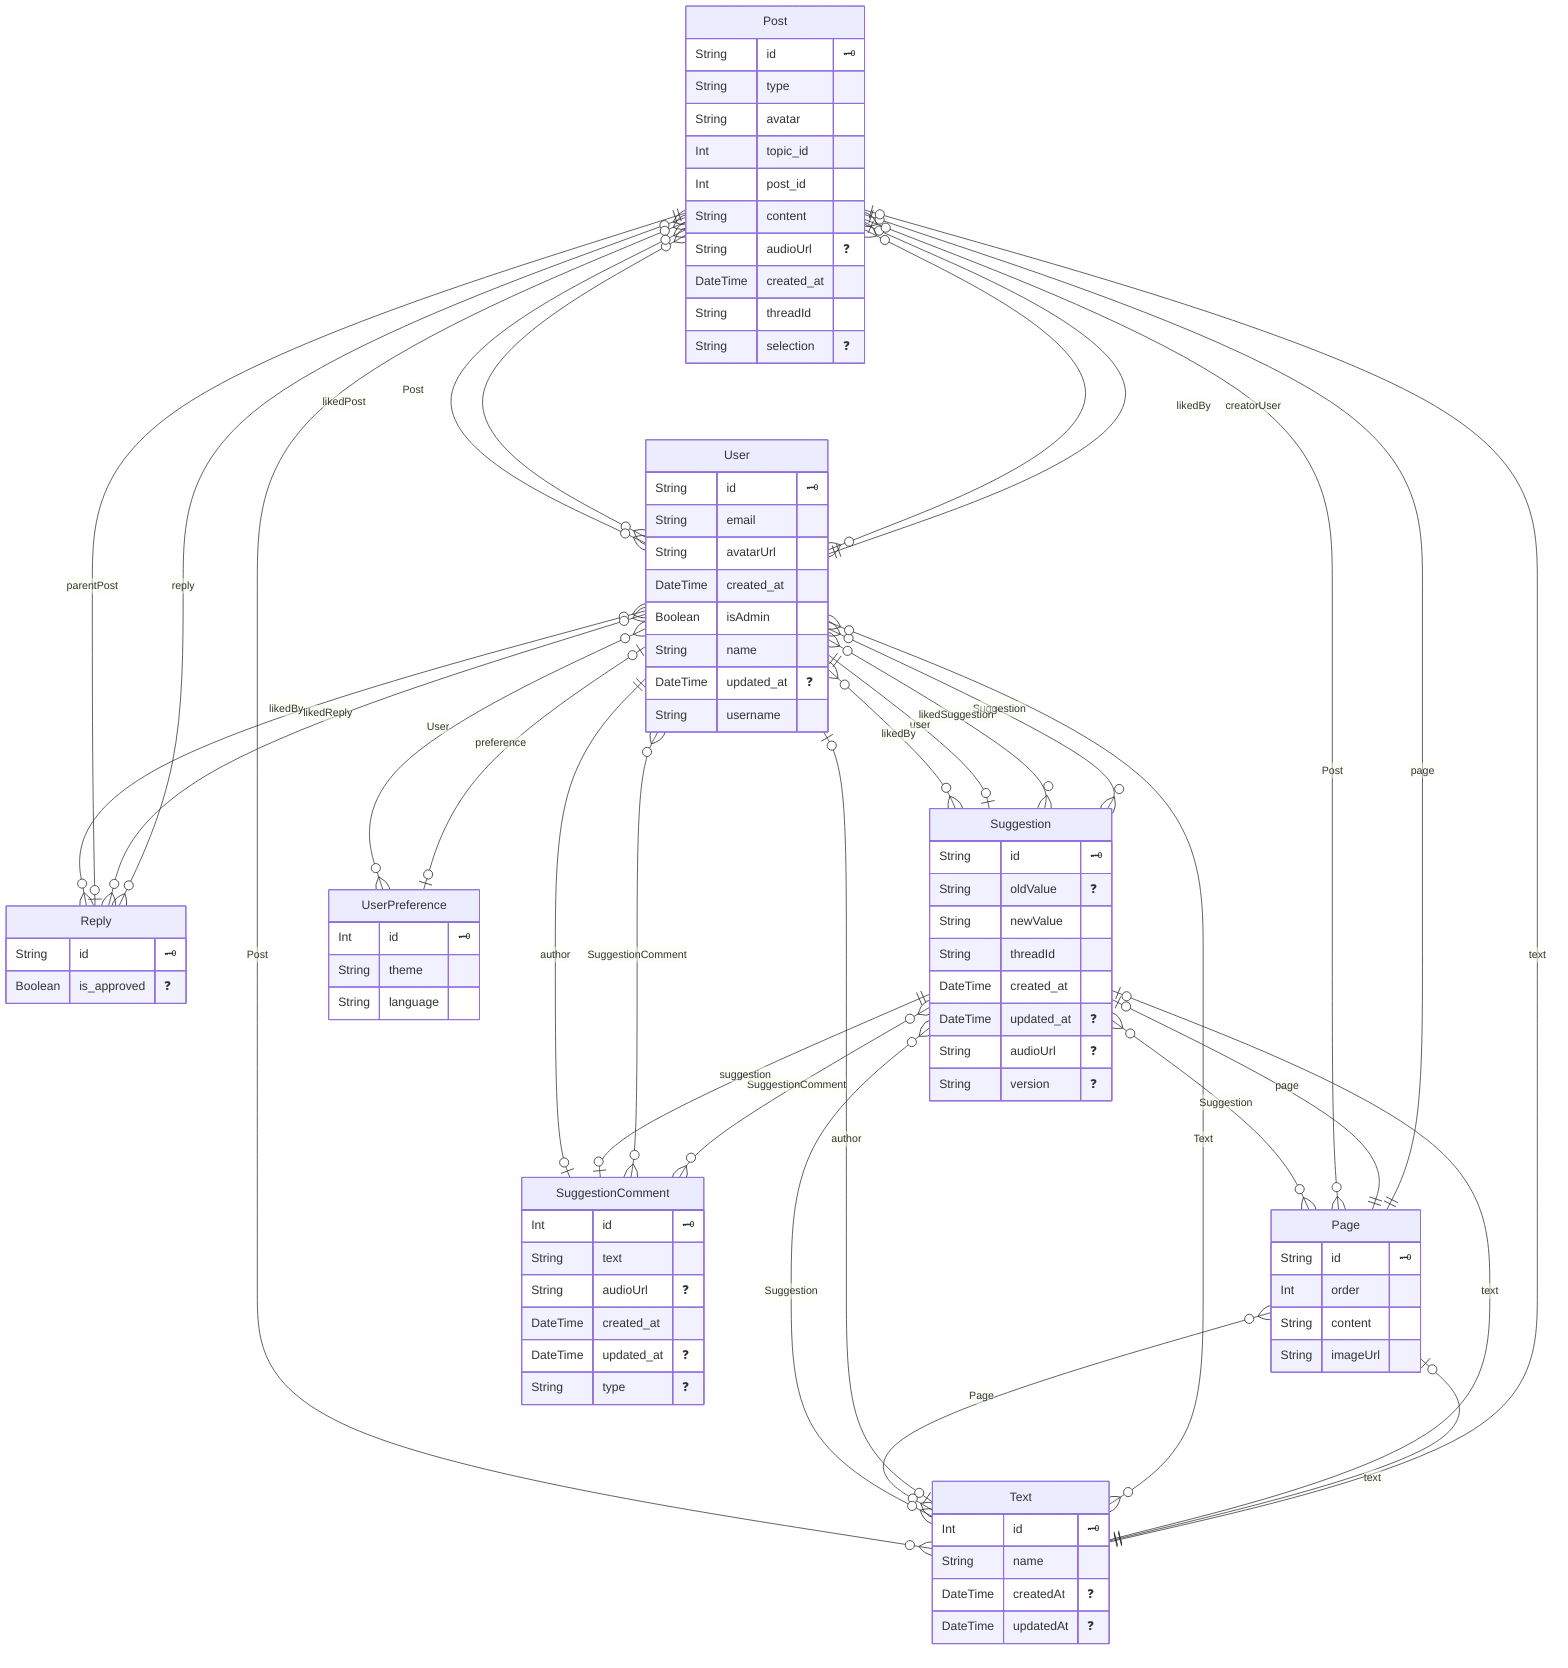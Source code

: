 erDiagram

  "Post" {
    String id "🗝️"
    String type 
    String avatar 
    Int topic_id 
    Int post_id 
    String content 
    String audioUrl "❓"
    DateTime created_at 
    String threadId 
    String selection "❓"
    }
  

  "Reply" {
    String id "🗝️"
    Boolean is_approved "❓"
    }
  

  "Text" {
    Int id "🗝️"
    String name 
    DateTime createdAt "❓"
    DateTime updatedAt "❓"
    }
  

  "Page" {
    String id "🗝️"
    Int order 
    String content 
    String imageUrl 
    }
  

  "Suggestion" {
    String id "🗝️"
    String oldValue "❓"
    String newValue 
    String threadId 
    DateTime created_at 
    DateTime updated_at "❓"
    String audioUrl "❓"
    String version "❓"
    }
  

  "SuggestionComment" {
    Int id "🗝️"
    String text 
    String audioUrl "❓"
    DateTime created_at 
    DateTime updated_at "❓"
    String type "❓"
    }
  

  "User" {
    String id "🗝️"
    String email 
    String avatarUrl 
    DateTime created_at 
    Boolean isAdmin 
    String name 
    DateTime updated_at "❓"
    String username 
    }
  

  "UserPreference" {
    Int id "🗝️"
    String theme 
    String language 
    }
  
    "Post" o|--|| "User" : "creatorUser"
    "Post" o|--|| "Page" : "page"
    "Post" o|--|| "Text" : "text"
    "Post" o{--}o "Reply" : "reply"
    "Post" o{--}o "User" : "likedBy"
    "Reply" o|--|| "Post" : "parentPost"
    "Reply" o{--}o "User" : "likedBy"
    "Text" o|--|o "User" : "author"
    "Text" o{--}o "Page" : "Page"
    "Text" o{--}o "Suggestion" : "Suggestion"
    "Text" o{--}o "Post" : "Post"
    "Page" o|--|| "Text" : "text"
    "Page" o{--}o "Post" : "Post"
    "Page" o{--}o "Suggestion" : "Suggestion"
    "Suggestion" o|--|| "Page" : "page"
    "Suggestion" o|--|| "Text" : "text"
    "Suggestion" o|--|| "User" : "user"
    "Suggestion" o{--}o "SuggestionComment" : "SuggestionComment"
    "Suggestion" o{--}o "User" : "likedBy"
    "SuggestionComment" o|--|| "Suggestion" : "suggestion"
    "SuggestionComment" o|--|| "User" : "author"
    "User" o{--}o "Post" : "Post"
    "User" o{--}o "Suggestion" : "Suggestion"
    "User" o{--}o "SuggestionComment" : "SuggestionComment"
    "User" o{--}o "Text" : "Text"
    "User" o|--|o "UserPreference" : "preference"
    "User" o{--}o "Reply" : "likedReply"
    "User" o{--}o "Post" : "likedPost"
    "User" o{--}o "Suggestion" : "likedSuggestion"
    "UserPreference" o{--}o "User" : "User"